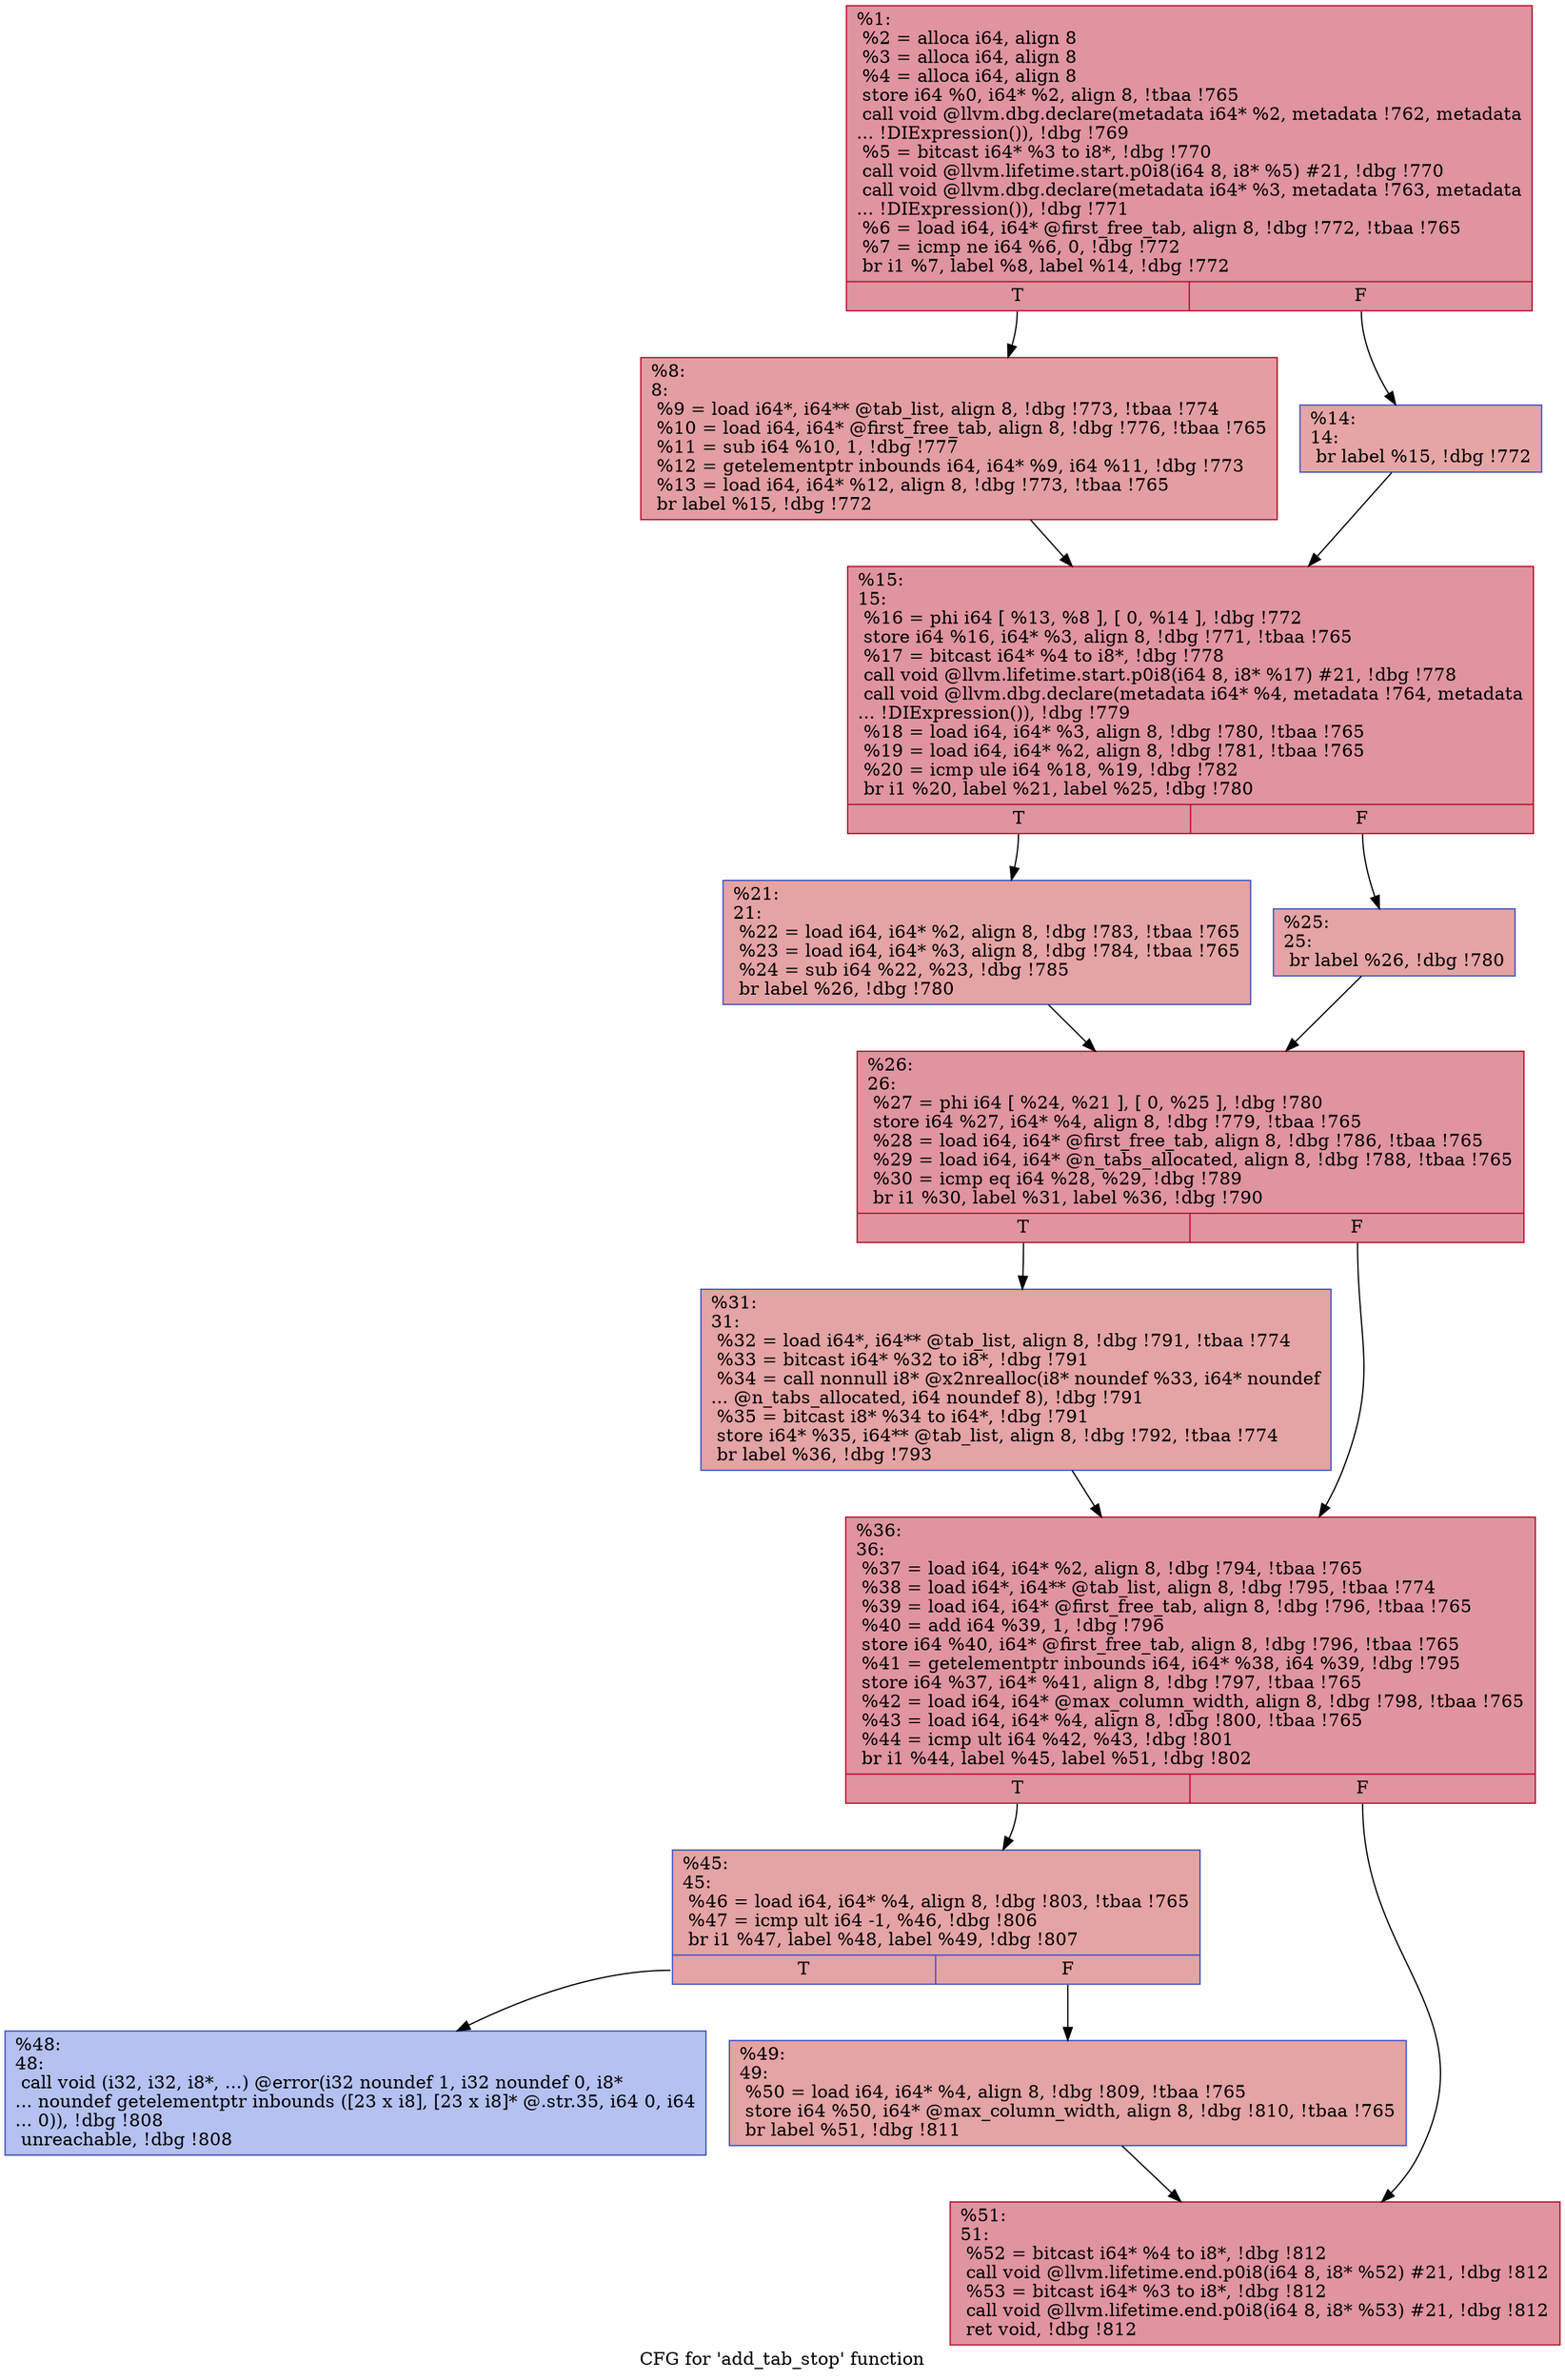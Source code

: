 digraph "CFG for 'add_tab_stop' function" {
	label="CFG for 'add_tab_stop' function";

	Node0x1159d00 [shape=record,color="#b70d28ff", style=filled, fillcolor="#b70d2870",label="{%1:\l  %2 = alloca i64, align 8\l  %3 = alloca i64, align 8\l  %4 = alloca i64, align 8\l  store i64 %0, i64* %2, align 8, !tbaa !765\l  call void @llvm.dbg.declare(metadata i64* %2, metadata !762, metadata\l... !DIExpression()), !dbg !769\l  %5 = bitcast i64* %3 to i8*, !dbg !770\l  call void @llvm.lifetime.start.p0i8(i64 8, i8* %5) #21, !dbg !770\l  call void @llvm.dbg.declare(metadata i64* %3, metadata !763, metadata\l... !DIExpression()), !dbg !771\l  %6 = load i64, i64* @first_free_tab, align 8, !dbg !772, !tbaa !765\l  %7 = icmp ne i64 %6, 0, !dbg !772\l  br i1 %7, label %8, label %14, !dbg !772\l|{<s0>T|<s1>F}}"];
	Node0x1159d00:s0 -> Node0x1159dc0;
	Node0x1159d00:s1 -> Node0x1159e10;
	Node0x1159dc0 [shape=record,color="#b70d28ff", style=filled, fillcolor="#be242e70",label="{%8:\l8:                                                \l  %9 = load i64*, i64** @tab_list, align 8, !dbg !773, !tbaa !774\l  %10 = load i64, i64* @first_free_tab, align 8, !dbg !776, !tbaa !765\l  %11 = sub i64 %10, 1, !dbg !777\l  %12 = getelementptr inbounds i64, i64* %9, i64 %11, !dbg !773\l  %13 = load i64, i64* %12, align 8, !dbg !773, !tbaa !765\l  br label %15, !dbg !772\l}"];
	Node0x1159dc0 -> Node0x1159e60;
	Node0x1159e10 [shape=record,color="#3d50c3ff", style=filled, fillcolor="#c5333470",label="{%14:\l14:                                               \l  br label %15, !dbg !772\l}"];
	Node0x1159e10 -> Node0x1159e60;
	Node0x1159e60 [shape=record,color="#b70d28ff", style=filled, fillcolor="#b70d2870",label="{%15:\l15:                                               \l  %16 = phi i64 [ %13, %8 ], [ 0, %14 ], !dbg !772\l  store i64 %16, i64* %3, align 8, !dbg !771, !tbaa !765\l  %17 = bitcast i64* %4 to i8*, !dbg !778\l  call void @llvm.lifetime.start.p0i8(i64 8, i8* %17) #21, !dbg !778\l  call void @llvm.dbg.declare(metadata i64* %4, metadata !764, metadata\l... !DIExpression()), !dbg !779\l  %18 = load i64, i64* %3, align 8, !dbg !780, !tbaa !765\l  %19 = load i64, i64* %2, align 8, !dbg !781, !tbaa !765\l  %20 = icmp ule i64 %18, %19, !dbg !782\l  br i1 %20, label %21, label %25, !dbg !780\l|{<s0>T|<s1>F}}"];
	Node0x1159e60:s0 -> Node0x1159eb0;
	Node0x1159e60:s1 -> Node0x1159f00;
	Node0x1159eb0 [shape=record,color="#3d50c3ff", style=filled, fillcolor="#c32e3170",label="{%21:\l21:                                               \l  %22 = load i64, i64* %2, align 8, !dbg !783, !tbaa !765\l  %23 = load i64, i64* %3, align 8, !dbg !784, !tbaa !765\l  %24 = sub i64 %22, %23, !dbg !785\l  br label %26, !dbg !780\l}"];
	Node0x1159eb0 -> Node0x1159f50;
	Node0x1159f00 [shape=record,color="#3d50c3ff", style=filled, fillcolor="#c32e3170",label="{%25:\l25:                                               \l  br label %26, !dbg !780\l}"];
	Node0x1159f00 -> Node0x1159f50;
	Node0x1159f50 [shape=record,color="#b70d28ff", style=filled, fillcolor="#b70d2870",label="{%26:\l26:                                               \l  %27 = phi i64 [ %24, %21 ], [ 0, %25 ], !dbg !780\l  store i64 %27, i64* %4, align 8, !dbg !779, !tbaa !765\l  %28 = load i64, i64* @first_free_tab, align 8, !dbg !786, !tbaa !765\l  %29 = load i64, i64* @n_tabs_allocated, align 8, !dbg !788, !tbaa !765\l  %30 = icmp eq i64 %28, %29, !dbg !789\l  br i1 %30, label %31, label %36, !dbg !790\l|{<s0>T|<s1>F}}"];
	Node0x1159f50:s0 -> Node0x1159fa0;
	Node0x1159f50:s1 -> Node0x1159ff0;
	Node0x1159fa0 [shape=record,color="#3d50c3ff", style=filled, fillcolor="#c32e3170",label="{%31:\l31:                                               \l  %32 = load i64*, i64** @tab_list, align 8, !dbg !791, !tbaa !774\l  %33 = bitcast i64* %32 to i8*, !dbg !791\l  %34 = call nonnull i8* @x2nrealloc(i8* noundef %33, i64* noundef\l... @n_tabs_allocated, i64 noundef 8), !dbg !791\l  %35 = bitcast i8* %34 to i64*, !dbg !791\l  store i64* %35, i64** @tab_list, align 8, !dbg !792, !tbaa !774\l  br label %36, !dbg !793\l}"];
	Node0x1159fa0 -> Node0x1159ff0;
	Node0x1159ff0 [shape=record,color="#b70d28ff", style=filled, fillcolor="#b70d2870",label="{%36:\l36:                                               \l  %37 = load i64, i64* %2, align 8, !dbg !794, !tbaa !765\l  %38 = load i64*, i64** @tab_list, align 8, !dbg !795, !tbaa !774\l  %39 = load i64, i64* @first_free_tab, align 8, !dbg !796, !tbaa !765\l  %40 = add i64 %39, 1, !dbg !796\l  store i64 %40, i64* @first_free_tab, align 8, !dbg !796, !tbaa !765\l  %41 = getelementptr inbounds i64, i64* %38, i64 %39, !dbg !795\l  store i64 %37, i64* %41, align 8, !dbg !797, !tbaa !765\l  %42 = load i64, i64* @max_column_width, align 8, !dbg !798, !tbaa !765\l  %43 = load i64, i64* %4, align 8, !dbg !800, !tbaa !765\l  %44 = icmp ult i64 %42, %43, !dbg !801\l  br i1 %44, label %45, label %51, !dbg !802\l|{<s0>T|<s1>F}}"];
	Node0x1159ff0:s0 -> Node0x115a040;
	Node0x1159ff0:s1 -> Node0x115a130;
	Node0x115a040 [shape=record,color="#3d50c3ff", style=filled, fillcolor="#c32e3170",label="{%45:\l45:                                               \l  %46 = load i64, i64* %4, align 8, !dbg !803, !tbaa !765\l  %47 = icmp ult i64 -1, %46, !dbg !806\l  br i1 %47, label %48, label %49, !dbg !807\l|{<s0>T|<s1>F}}"];
	Node0x115a040:s0 -> Node0x115a090;
	Node0x115a040:s1 -> Node0x115a0e0;
	Node0x115a090 [shape=record,color="#3d50c3ff", style=filled, fillcolor="#5572df70",label="{%48:\l48:                                               \l  call void (i32, i32, i8*, ...) @error(i32 noundef 1, i32 noundef 0, i8*\l... noundef getelementptr inbounds ([23 x i8], [23 x i8]* @.str.35, i64 0, i64\l... 0)), !dbg !808\l  unreachable, !dbg !808\l}"];
	Node0x115a0e0 [shape=record,color="#3d50c3ff", style=filled, fillcolor="#c32e3170",label="{%49:\l49:                                               \l  %50 = load i64, i64* %4, align 8, !dbg !809, !tbaa !765\l  store i64 %50, i64* @max_column_width, align 8, !dbg !810, !tbaa !765\l  br label %51, !dbg !811\l}"];
	Node0x115a0e0 -> Node0x115a130;
	Node0x115a130 [shape=record,color="#b70d28ff", style=filled, fillcolor="#b70d2870",label="{%51:\l51:                                               \l  %52 = bitcast i64* %4 to i8*, !dbg !812\l  call void @llvm.lifetime.end.p0i8(i64 8, i8* %52) #21, !dbg !812\l  %53 = bitcast i64* %3 to i8*, !dbg !812\l  call void @llvm.lifetime.end.p0i8(i64 8, i8* %53) #21, !dbg !812\l  ret void, !dbg !812\l}"];
}
